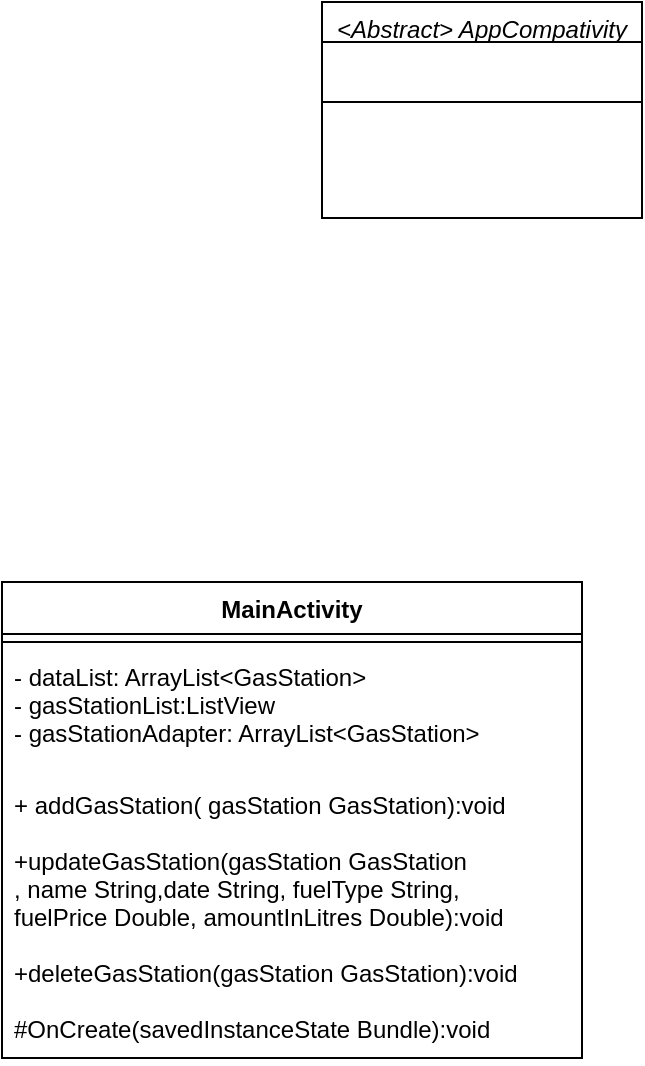 <mxfile version="20.8.16" type="github">
  <diagram id="C5RBs43oDa-KdzZeNtuy" name="Page-1">
    <mxGraphModel dx="1194" dy="766" grid="1" gridSize="10" guides="1" tooltips="1" connect="1" arrows="1" fold="1" page="1" pageScale="1" pageWidth="827" pageHeight="1169" math="0" shadow="0">
      <root>
        <mxCell id="WIyWlLk6GJQsqaUBKTNV-0" />
        <mxCell id="WIyWlLk6GJQsqaUBKTNV-1" parent="WIyWlLk6GJQsqaUBKTNV-0" />
        <mxCell id="zkfFHV4jXpPFQw0GAbJ--0" value="&lt;Abstract&gt; AppCompativity" style="swimlane;fontStyle=2;align=center;verticalAlign=top;childLayout=stackLayout;horizontal=1;startSize=20;horizontalStack=0;resizeParent=1;resizeLast=0;collapsible=1;marginBottom=0;rounded=0;shadow=0;strokeWidth=1;" parent="WIyWlLk6GJQsqaUBKTNV-1" vertex="1">
          <mxGeometry x="220" y="150" width="160" height="108" as="geometry">
            <mxRectangle x="230" y="140" width="160" height="26" as="alternateBounds" />
          </mxGeometry>
        </mxCell>
        <mxCell id="zkfFHV4jXpPFQw0GAbJ--4" value="" style="line;html=1;strokeWidth=1;align=left;verticalAlign=middle;spacingTop=-1;spacingLeft=3;spacingRight=3;rotatable=0;labelPosition=right;points=[];portConstraint=eastwest;" parent="zkfFHV4jXpPFQw0GAbJ--0" vertex="1">
          <mxGeometry y="20" width="160" height="60" as="geometry" />
        </mxCell>
        <mxCell id="mYB9eSgGi7vmk8bNP6sI-0" value="MainActivity" style="swimlane;fontStyle=1;align=center;verticalAlign=top;childLayout=stackLayout;horizontal=1;startSize=26;horizontalStack=0;resizeParent=1;resizeParentMax=0;resizeLast=0;collapsible=1;marginBottom=0;" vertex="1" parent="WIyWlLk6GJQsqaUBKTNV-1">
          <mxGeometry x="60" y="440" width="290" height="238" as="geometry" />
        </mxCell>
        <mxCell id="mYB9eSgGi7vmk8bNP6sI-2" value="" style="line;strokeWidth=1;fillColor=none;align=left;verticalAlign=middle;spacingTop=-1;spacingLeft=3;spacingRight=3;rotatable=0;labelPosition=right;points=[];portConstraint=eastwest;strokeColor=inherit;" vertex="1" parent="mYB9eSgGi7vmk8bNP6sI-0">
          <mxGeometry y="26" width="290" height="8" as="geometry" />
        </mxCell>
        <mxCell id="mYB9eSgGi7vmk8bNP6sI-1" value="- dataList: ArrayList&lt;GasStation&gt;&#xa;- gasStationList:ListView    &#xa;- gasStationAdapter: ArrayList&lt;GasStation&gt;&#xa;&#xa;" style="text;strokeColor=none;fillColor=none;align=left;verticalAlign=top;spacingLeft=4;spacingRight=4;overflow=hidden;rotatable=0;points=[[0,0.5],[1,0.5]];portConstraint=eastwest;" vertex="1" parent="mYB9eSgGi7vmk8bNP6sI-0">
          <mxGeometry y="34" width="290" height="64" as="geometry" />
        </mxCell>
        <mxCell id="mYB9eSgGi7vmk8bNP6sI-3" value="+ addGasStation( gasStation GasStation):void&#xa;&#xa;+updateGasStation(gasStation GasStation&#xa;, name String,date String, fuelType String, &#xa;fuelPrice Double, amountInLitres Double):void&#xa;&#xa;+deleteGasStation(gasStation GasStation):void&#xa;&#xa;#OnCreate(savedInstanceState Bundle):void&#xa;" style="text;strokeColor=none;fillColor=none;align=left;verticalAlign=top;spacingLeft=4;spacingRight=4;overflow=hidden;rotatable=0;points=[[0,0.5],[1,0.5]];portConstraint=eastwest;" vertex="1" parent="mYB9eSgGi7vmk8bNP6sI-0">
          <mxGeometry y="98" width="290" height="140" as="geometry" />
        </mxCell>
      </root>
    </mxGraphModel>
  </diagram>
</mxfile>
